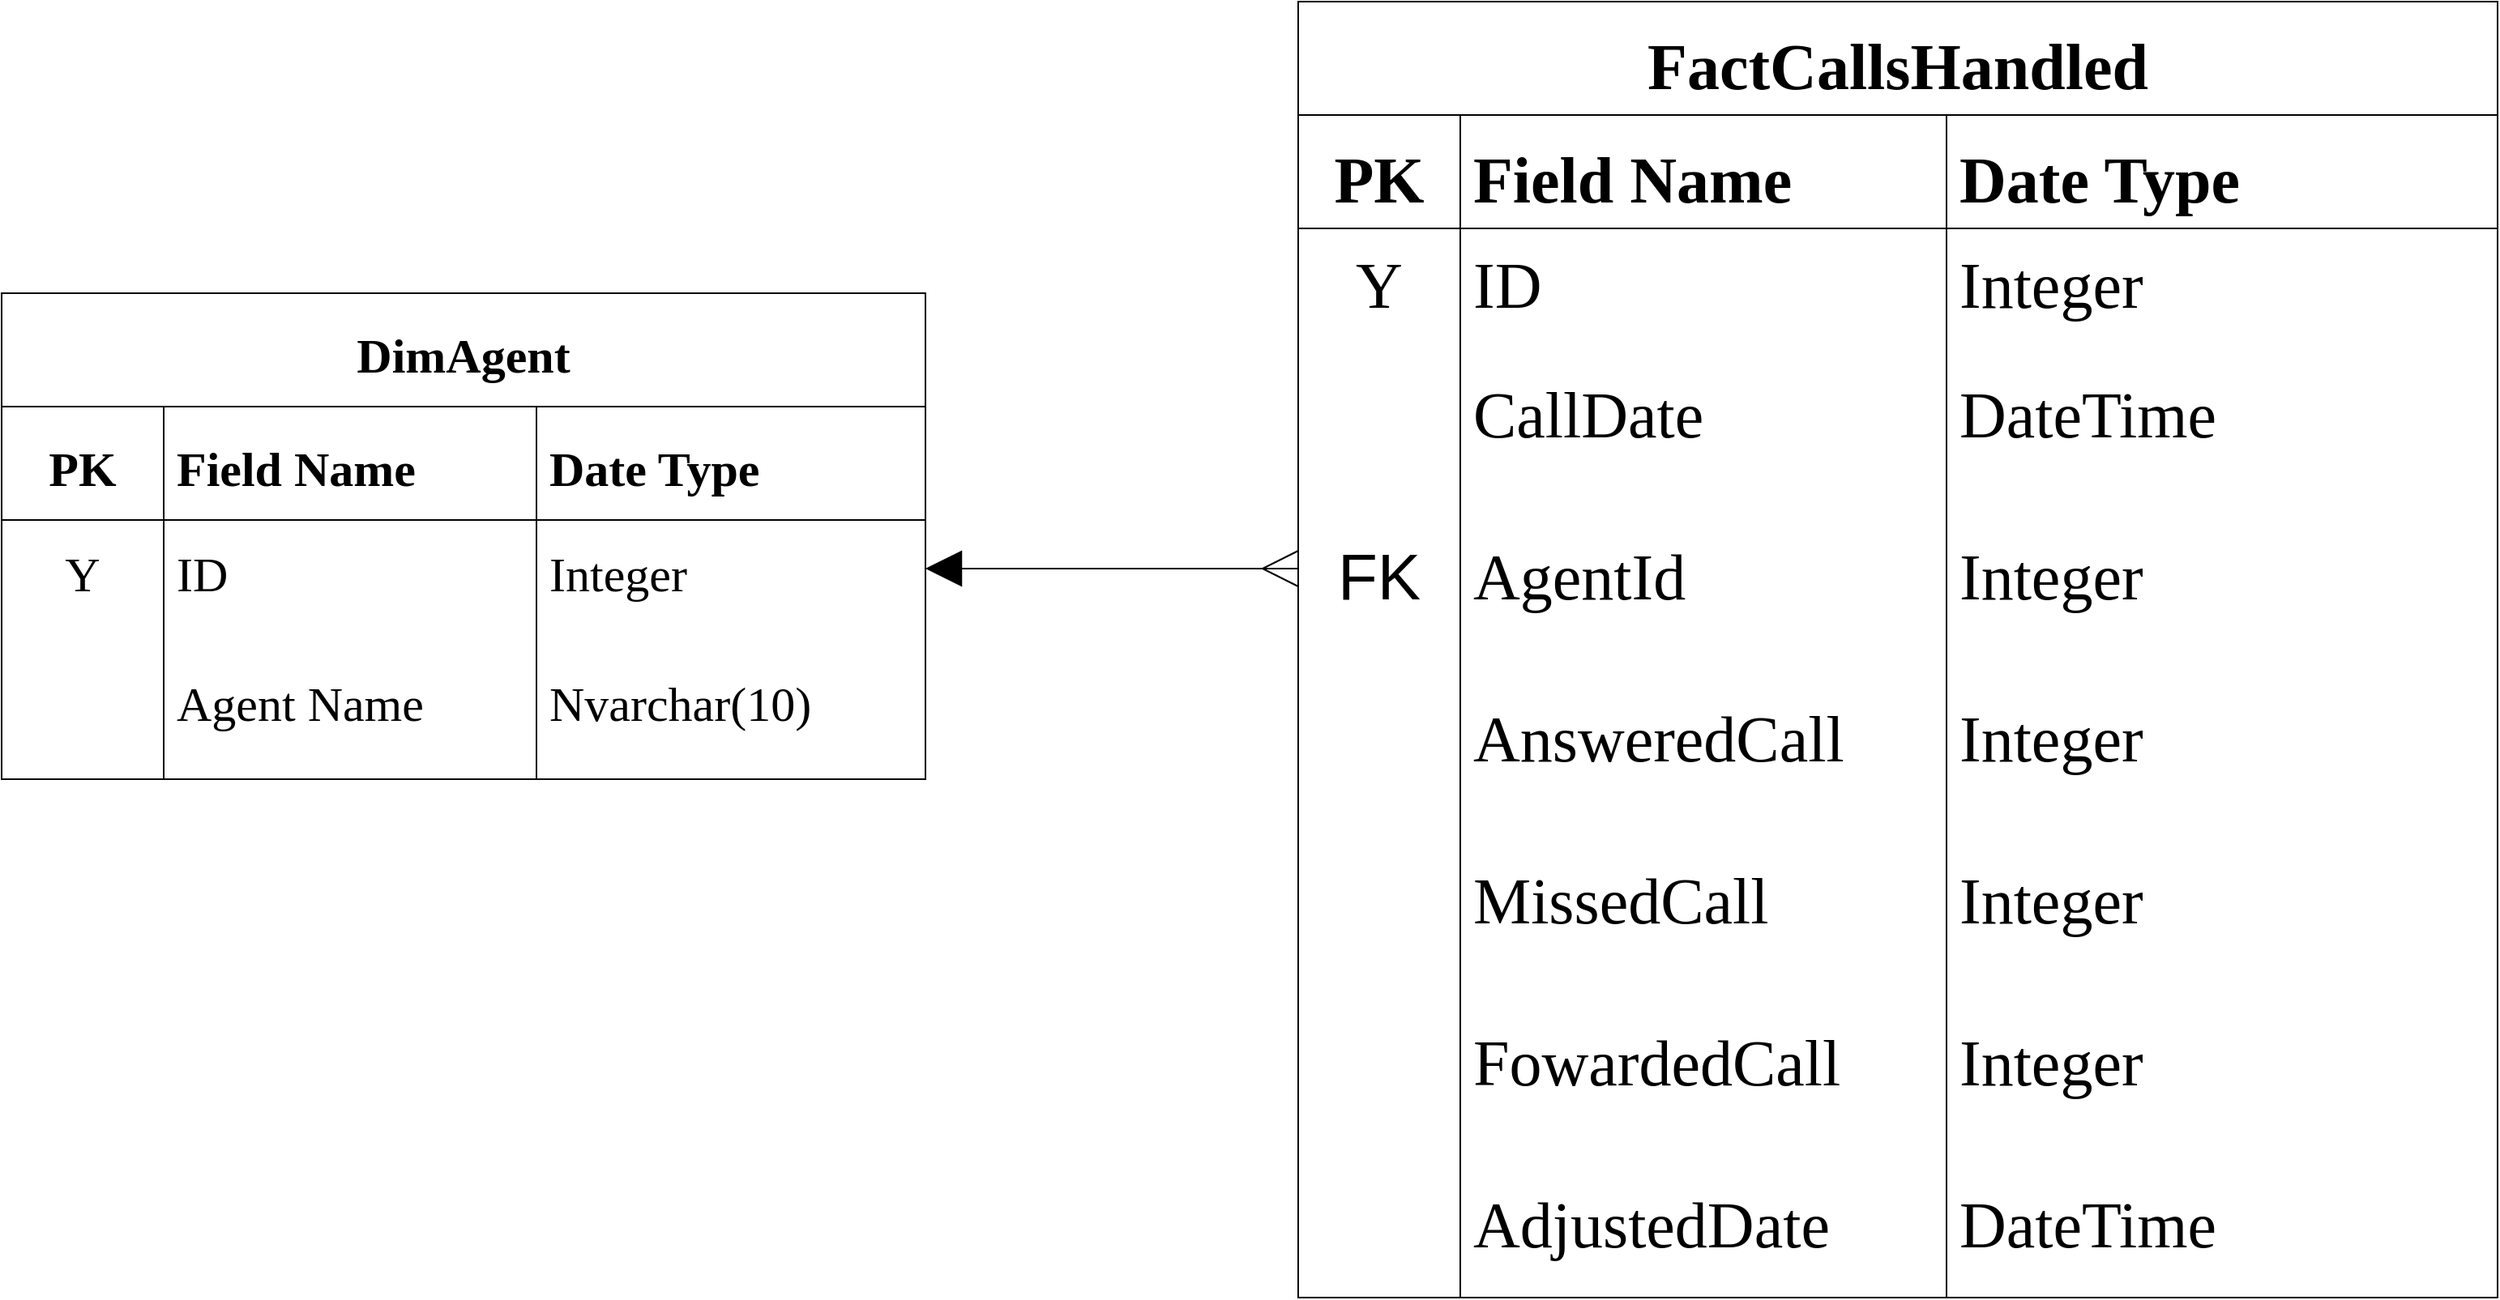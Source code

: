 <mxfile version="19.0.3" type="device"><diagram id="vTxnyNPufEYCzJfIzlVs" name="Page-1"><mxGraphModel dx="2031" dy="1224" grid="1" gridSize="10" guides="1" tooltips="1" connect="1" arrows="1" fold="1" page="1" pageScale="1" pageWidth="1654" pageHeight="1169" math="0" shadow="0"><root><mxCell id="0"/><mxCell id="1" parent="0"/><mxCell id="7ptINbVu_2aih-rLeVh5-1" value="DimAgent" style="shape=table;startSize=70;container=1;collapsible=1;childLayout=tableLayout;fixedRows=1;rowLines=0;fontStyle=1;align=center;resizeLast=1;fontSize=30;fontFamily=Verdana;" vertex="1" parent="1"><mxGeometry x="40" y="270" width="570" height="300" as="geometry"/></mxCell><mxCell id="7ptINbVu_2aih-rLeVh5-2" value="" style="shape=tableRow;horizontal=0;startSize=0;swimlaneHead=0;swimlaneBody=0;fillColor=none;collapsible=0;dropTarget=0;points=[[0,0.5],[1,0.5]];portConstraint=eastwest;top=0;left=0;right=0;bottom=1;" vertex="1" parent="7ptINbVu_2aih-rLeVh5-1"><mxGeometry y="70" width="570" height="70" as="geometry"/></mxCell><mxCell id="7ptINbVu_2aih-rLeVh5-3" value="PK" style="shape=partialRectangle;connectable=0;fillColor=none;top=0;left=0;bottom=0;right=0;fontStyle=1;overflow=hidden;fontSize=30;fontFamily=Verdana;" vertex="1" parent="7ptINbVu_2aih-rLeVh5-2"><mxGeometry width="100" height="70" as="geometry"><mxRectangle width="100" height="70" as="alternateBounds"/></mxGeometry></mxCell><mxCell id="7ptINbVu_2aih-rLeVh5-4" value="Field Name" style="shape=partialRectangle;connectable=0;fillColor=none;top=0;left=0;bottom=0;right=0;align=left;spacingLeft=6;fontStyle=1;overflow=hidden;fontSize=30;fontFamily=Verdana;" vertex="1" parent="7ptINbVu_2aih-rLeVh5-2"><mxGeometry x="100" width="230" height="70" as="geometry"><mxRectangle width="230" height="70" as="alternateBounds"/></mxGeometry></mxCell><mxCell id="7ptINbVu_2aih-rLeVh5-30" value="Date Type" style="shape=partialRectangle;connectable=0;fillColor=none;top=0;left=0;bottom=0;right=0;align=left;spacingLeft=6;fontStyle=1;overflow=hidden;fontSize=30;fontFamily=Verdana;" vertex="1" parent="7ptINbVu_2aih-rLeVh5-2"><mxGeometry x="330" width="240" height="70" as="geometry"><mxRectangle width="240" height="70" as="alternateBounds"/></mxGeometry></mxCell><mxCell id="7ptINbVu_2aih-rLeVh5-5" value="" style="shape=tableRow;horizontal=0;startSize=0;swimlaneHead=0;swimlaneBody=0;fillColor=none;collapsible=0;dropTarget=0;points=[[0,0.5],[1,0.5]];portConstraint=eastwest;top=0;left=0;right=0;bottom=0;" vertex="1" parent="7ptINbVu_2aih-rLeVh5-1"><mxGeometry y="140" width="570" height="60" as="geometry"/></mxCell><mxCell id="7ptINbVu_2aih-rLeVh5-6" value="Y" style="shape=partialRectangle;connectable=0;fillColor=none;top=0;left=0;bottom=0;right=0;editable=1;overflow=hidden;fontSize=30;fontFamily=Verdana;" vertex="1" parent="7ptINbVu_2aih-rLeVh5-5"><mxGeometry width="100" height="60" as="geometry"><mxRectangle width="100" height="60" as="alternateBounds"/></mxGeometry></mxCell><mxCell id="7ptINbVu_2aih-rLeVh5-7" value="ID " style="shape=partialRectangle;connectable=0;fillColor=none;top=0;left=0;bottom=0;right=0;align=left;spacingLeft=6;overflow=hidden;fontSize=30;fontFamily=Verdana;" vertex="1" parent="7ptINbVu_2aih-rLeVh5-5"><mxGeometry x="100" width="230" height="60" as="geometry"><mxRectangle width="230" height="60" as="alternateBounds"/></mxGeometry></mxCell><mxCell id="7ptINbVu_2aih-rLeVh5-31" value="Integer" style="shape=partialRectangle;connectable=0;fillColor=none;top=0;left=0;bottom=0;right=0;align=left;spacingLeft=6;overflow=hidden;fontSize=30;fontFamily=Verdana;" vertex="1" parent="7ptINbVu_2aih-rLeVh5-5"><mxGeometry x="330" width="240" height="60" as="geometry"><mxRectangle width="240" height="60" as="alternateBounds"/></mxGeometry></mxCell><mxCell id="7ptINbVu_2aih-rLeVh5-8" value="" style="shape=tableRow;horizontal=0;startSize=0;swimlaneHead=0;swimlaneBody=0;fillColor=none;collapsible=0;dropTarget=0;points=[[0,0.5],[1,0.5]];portConstraint=eastwest;top=0;left=0;right=0;bottom=0;" vertex="1" parent="7ptINbVu_2aih-rLeVh5-1"><mxGeometry y="200" width="570" height="100" as="geometry"/></mxCell><mxCell id="7ptINbVu_2aih-rLeVh5-9" value="" style="shape=partialRectangle;connectable=0;fillColor=none;top=0;left=0;bottom=0;right=0;editable=1;overflow=hidden;fontSize=30;" vertex="1" parent="7ptINbVu_2aih-rLeVh5-8"><mxGeometry width="100" height="100" as="geometry"><mxRectangle width="100" height="100" as="alternateBounds"/></mxGeometry></mxCell><mxCell id="7ptINbVu_2aih-rLeVh5-10" value="Agent Name" style="shape=partialRectangle;connectable=0;fillColor=none;top=0;left=0;bottom=0;right=0;align=left;spacingLeft=6;overflow=hidden;fontSize=30;fontFamily=Verdana;" vertex="1" parent="7ptINbVu_2aih-rLeVh5-8"><mxGeometry x="100" width="230" height="100" as="geometry"><mxRectangle width="230" height="100" as="alternateBounds"/></mxGeometry></mxCell><mxCell id="7ptINbVu_2aih-rLeVh5-32" value="Nvarchar(10)" style="shape=partialRectangle;connectable=0;fillColor=none;top=0;left=0;bottom=0;right=0;align=left;spacingLeft=6;overflow=hidden;fontSize=30;fontFamily=Verdana;" vertex="1" parent="7ptINbVu_2aih-rLeVh5-8"><mxGeometry x="330" width="240" height="100" as="geometry"><mxRectangle width="240" height="100" as="alternateBounds"/></mxGeometry></mxCell><mxCell id="7ptINbVu_2aih-rLeVh5-47" value="FactCallsHandled" style="shape=table;startSize=70;container=1;collapsible=1;childLayout=tableLayout;fixedRows=1;rowLines=0;fontStyle=1;align=center;resizeLast=1;fontSize=40;fontFamily=Verdana;" vertex="1" parent="1"><mxGeometry x="840" y="90" width="740" height="800" as="geometry"/></mxCell><mxCell id="7ptINbVu_2aih-rLeVh5-48" value="" style="shape=tableRow;horizontal=0;startSize=0;swimlaneHead=0;swimlaneBody=0;fillColor=none;collapsible=0;dropTarget=0;points=[[0,0.5],[1,0.5]];portConstraint=eastwest;top=0;left=0;right=0;bottom=1;" vertex="1" parent="7ptINbVu_2aih-rLeVh5-47"><mxGeometry y="70" width="740" height="70" as="geometry"/></mxCell><mxCell id="7ptINbVu_2aih-rLeVh5-49" value="PK" style="shape=partialRectangle;connectable=0;fillColor=none;top=0;left=0;bottom=0;right=0;fontStyle=1;overflow=hidden;fontSize=40;fontFamily=Verdana;" vertex="1" parent="7ptINbVu_2aih-rLeVh5-48"><mxGeometry width="100" height="70" as="geometry"><mxRectangle width="100" height="70" as="alternateBounds"/></mxGeometry></mxCell><mxCell id="7ptINbVu_2aih-rLeVh5-50" value="Field Name" style="shape=partialRectangle;connectable=0;fillColor=none;top=0;left=0;bottom=0;right=0;align=left;spacingLeft=6;fontStyle=1;overflow=hidden;fontSize=40;fontFamily=Verdana;" vertex="1" parent="7ptINbVu_2aih-rLeVh5-48"><mxGeometry x="100" width="300" height="70" as="geometry"><mxRectangle width="300" height="70" as="alternateBounds"/></mxGeometry></mxCell><mxCell id="7ptINbVu_2aih-rLeVh5-51" value="Date Type" style="shape=partialRectangle;connectable=0;fillColor=none;top=0;left=0;bottom=0;right=0;align=left;spacingLeft=6;fontStyle=1;overflow=hidden;fontSize=40;fontFamily=Verdana;" vertex="1" parent="7ptINbVu_2aih-rLeVh5-48"><mxGeometry x="400" width="340" height="70" as="geometry"><mxRectangle width="340" height="70" as="alternateBounds"/></mxGeometry></mxCell><mxCell id="7ptINbVu_2aih-rLeVh5-52" value="" style="shape=tableRow;horizontal=0;startSize=0;swimlaneHead=0;swimlaneBody=0;fillColor=none;collapsible=0;dropTarget=0;points=[[0,0.5],[1,0.5]];portConstraint=eastwest;top=0;left=0;right=0;bottom=0;" vertex="1" parent="7ptINbVu_2aih-rLeVh5-47"><mxGeometry y="140" width="740" height="60" as="geometry"/></mxCell><mxCell id="7ptINbVu_2aih-rLeVh5-53" value="Y" style="shape=partialRectangle;connectable=0;fillColor=none;top=0;left=0;bottom=0;right=0;editable=1;overflow=hidden;fontSize=40;fontFamily=Verdana;" vertex="1" parent="7ptINbVu_2aih-rLeVh5-52"><mxGeometry width="100" height="60" as="geometry"><mxRectangle width="100" height="60" as="alternateBounds"/></mxGeometry></mxCell><mxCell id="7ptINbVu_2aih-rLeVh5-54" value="ID " style="shape=partialRectangle;connectable=0;fillColor=none;top=0;left=0;bottom=0;right=0;align=left;spacingLeft=6;overflow=hidden;fontSize=40;fontFamily=Verdana;" vertex="1" parent="7ptINbVu_2aih-rLeVh5-52"><mxGeometry x="100" width="300" height="60" as="geometry"><mxRectangle width="300" height="60" as="alternateBounds"/></mxGeometry></mxCell><mxCell id="7ptINbVu_2aih-rLeVh5-55" value="Integer" style="shape=partialRectangle;connectable=0;fillColor=none;top=0;left=0;bottom=0;right=0;align=left;spacingLeft=6;overflow=hidden;fontSize=40;fontFamily=Verdana;" vertex="1" parent="7ptINbVu_2aih-rLeVh5-52"><mxGeometry x="400" width="340" height="60" as="geometry"><mxRectangle width="340" height="60" as="alternateBounds"/></mxGeometry></mxCell><mxCell id="7ptINbVu_2aih-rLeVh5-56" value="" style="shape=tableRow;horizontal=0;startSize=0;swimlaneHead=0;swimlaneBody=0;fillColor=none;collapsible=0;dropTarget=0;points=[[0,0.5],[1,0.5]];portConstraint=eastwest;top=0;left=0;right=0;bottom=0;" vertex="1" parent="7ptINbVu_2aih-rLeVh5-47"><mxGeometry y="200" width="740" height="100" as="geometry"/></mxCell><mxCell id="7ptINbVu_2aih-rLeVh5-57" value="" style="shape=partialRectangle;connectable=0;fillColor=none;top=0;left=0;bottom=0;right=0;editable=1;overflow=hidden;fontSize=40;" vertex="1" parent="7ptINbVu_2aih-rLeVh5-56"><mxGeometry width="100" height="100" as="geometry"><mxRectangle width="100" height="100" as="alternateBounds"/></mxGeometry></mxCell><mxCell id="7ptINbVu_2aih-rLeVh5-58" value="CallDate" style="shape=partialRectangle;connectable=0;fillColor=none;top=0;left=0;bottom=0;right=0;align=left;spacingLeft=6;overflow=hidden;fontSize=40;fontFamily=Verdana;" vertex="1" parent="7ptINbVu_2aih-rLeVh5-56"><mxGeometry x="100" width="300" height="100" as="geometry"><mxRectangle width="300" height="100" as="alternateBounds"/></mxGeometry></mxCell><mxCell id="7ptINbVu_2aih-rLeVh5-59" value="DateTime" style="shape=partialRectangle;connectable=0;fillColor=none;top=0;left=0;bottom=0;right=0;align=left;spacingLeft=6;overflow=hidden;fontSize=40;fontFamily=Verdana;" vertex="1" parent="7ptINbVu_2aih-rLeVh5-56"><mxGeometry x="400" width="340" height="100" as="geometry"><mxRectangle width="340" height="100" as="alternateBounds"/></mxGeometry></mxCell><mxCell id="7ptINbVu_2aih-rLeVh5-73" value="" style="shape=tableRow;horizontal=0;startSize=0;swimlaneHead=0;swimlaneBody=0;fillColor=none;collapsible=0;dropTarget=0;points=[[0,0.5],[1,0.5]];portConstraint=eastwest;top=0;left=0;right=0;bottom=0;" vertex="1" parent="7ptINbVu_2aih-rLeVh5-47"><mxGeometry y="300" width="740" height="100" as="geometry"/></mxCell><mxCell id="7ptINbVu_2aih-rLeVh5-74" value="FK" style="shape=partialRectangle;connectable=0;fillColor=none;top=0;left=0;bottom=0;right=0;editable=1;overflow=hidden;fontSize=40;" vertex="1" parent="7ptINbVu_2aih-rLeVh5-73"><mxGeometry width="100" height="100" as="geometry"><mxRectangle width="100" height="100" as="alternateBounds"/></mxGeometry></mxCell><mxCell id="7ptINbVu_2aih-rLeVh5-75" value="AgentId" style="shape=partialRectangle;connectable=0;fillColor=none;top=0;left=0;bottom=0;right=0;align=left;spacingLeft=6;overflow=hidden;fontSize=40;fontFamily=Verdana;" vertex="1" parent="7ptINbVu_2aih-rLeVh5-73"><mxGeometry x="100" width="300" height="100" as="geometry"><mxRectangle width="300" height="100" as="alternateBounds"/></mxGeometry></mxCell><mxCell id="7ptINbVu_2aih-rLeVh5-76" value="Integer" style="shape=partialRectangle;connectable=0;fillColor=none;top=0;left=0;bottom=0;right=0;align=left;spacingLeft=6;overflow=hidden;fontSize=40;fontFamily=Verdana;" vertex="1" parent="7ptINbVu_2aih-rLeVh5-73"><mxGeometry x="400" width="340" height="100" as="geometry"><mxRectangle width="340" height="100" as="alternateBounds"/></mxGeometry></mxCell><mxCell id="7ptINbVu_2aih-rLeVh5-77" value="" style="shape=tableRow;horizontal=0;startSize=0;swimlaneHead=0;swimlaneBody=0;fillColor=none;collapsible=0;dropTarget=0;points=[[0,0.5],[1,0.5]];portConstraint=eastwest;top=0;left=0;right=0;bottom=0;" vertex="1" parent="7ptINbVu_2aih-rLeVh5-47"><mxGeometry y="400" width="740" height="100" as="geometry"/></mxCell><mxCell id="7ptINbVu_2aih-rLeVh5-78" value="" style="shape=partialRectangle;connectable=0;fillColor=none;top=0;left=0;bottom=0;right=0;editable=1;overflow=hidden;fontSize=40;" vertex="1" parent="7ptINbVu_2aih-rLeVh5-77"><mxGeometry width="100" height="100" as="geometry"><mxRectangle width="100" height="100" as="alternateBounds"/></mxGeometry></mxCell><mxCell id="7ptINbVu_2aih-rLeVh5-79" value="AnsweredCall" style="shape=partialRectangle;connectable=0;fillColor=none;top=0;left=0;bottom=0;right=0;align=left;spacingLeft=6;overflow=hidden;fontSize=40;fontFamily=Verdana;" vertex="1" parent="7ptINbVu_2aih-rLeVh5-77"><mxGeometry x="100" width="300" height="100" as="geometry"><mxRectangle width="300" height="100" as="alternateBounds"/></mxGeometry></mxCell><mxCell id="7ptINbVu_2aih-rLeVh5-80" value="Integer" style="shape=partialRectangle;connectable=0;fillColor=none;top=0;left=0;bottom=0;right=0;align=left;spacingLeft=6;overflow=hidden;fontSize=40;fontFamily=Verdana;" vertex="1" parent="7ptINbVu_2aih-rLeVh5-77"><mxGeometry x="400" width="340" height="100" as="geometry"><mxRectangle width="340" height="100" as="alternateBounds"/></mxGeometry></mxCell><mxCell id="7ptINbVu_2aih-rLeVh5-81" value="" style="shape=tableRow;horizontal=0;startSize=0;swimlaneHead=0;swimlaneBody=0;fillColor=none;collapsible=0;dropTarget=0;points=[[0,0.5],[1,0.5]];portConstraint=eastwest;top=0;left=0;right=0;bottom=0;" vertex="1" parent="7ptINbVu_2aih-rLeVh5-47"><mxGeometry y="500" width="740" height="100" as="geometry"/></mxCell><mxCell id="7ptINbVu_2aih-rLeVh5-82" value="" style="shape=partialRectangle;connectable=0;fillColor=none;top=0;left=0;bottom=0;right=0;editable=1;overflow=hidden;fontSize=40;" vertex="1" parent="7ptINbVu_2aih-rLeVh5-81"><mxGeometry width="100" height="100" as="geometry"><mxRectangle width="100" height="100" as="alternateBounds"/></mxGeometry></mxCell><mxCell id="7ptINbVu_2aih-rLeVh5-83" value="MissedCall" style="shape=partialRectangle;connectable=0;fillColor=none;top=0;left=0;bottom=0;right=0;align=left;spacingLeft=6;overflow=hidden;fontSize=40;fontFamily=Verdana;" vertex="1" parent="7ptINbVu_2aih-rLeVh5-81"><mxGeometry x="100" width="300" height="100" as="geometry"><mxRectangle width="300" height="100" as="alternateBounds"/></mxGeometry></mxCell><mxCell id="7ptINbVu_2aih-rLeVh5-84" value="Integer" style="shape=partialRectangle;connectable=0;fillColor=none;top=0;left=0;bottom=0;right=0;align=left;spacingLeft=6;overflow=hidden;fontSize=40;fontFamily=Verdana;" vertex="1" parent="7ptINbVu_2aih-rLeVh5-81"><mxGeometry x="400" width="340" height="100" as="geometry"><mxRectangle width="340" height="100" as="alternateBounds"/></mxGeometry></mxCell><mxCell id="7ptINbVu_2aih-rLeVh5-85" value="" style="shape=tableRow;horizontal=0;startSize=0;swimlaneHead=0;swimlaneBody=0;fillColor=none;collapsible=0;dropTarget=0;points=[[0,0.5],[1,0.5]];portConstraint=eastwest;top=0;left=0;right=0;bottom=0;" vertex="1" parent="7ptINbVu_2aih-rLeVh5-47"><mxGeometry y="600" width="740" height="100" as="geometry"/></mxCell><mxCell id="7ptINbVu_2aih-rLeVh5-86" value="" style="shape=partialRectangle;connectable=0;fillColor=none;top=0;left=0;bottom=0;right=0;editable=1;overflow=hidden;fontSize=40;" vertex="1" parent="7ptINbVu_2aih-rLeVh5-85"><mxGeometry width="100" height="100" as="geometry"><mxRectangle width="100" height="100" as="alternateBounds"/></mxGeometry></mxCell><mxCell id="7ptINbVu_2aih-rLeVh5-87" value="FowardedCall" style="shape=partialRectangle;connectable=0;fillColor=none;top=0;left=0;bottom=0;right=0;align=left;spacingLeft=6;overflow=hidden;fontSize=40;fontFamily=Verdana;" vertex="1" parent="7ptINbVu_2aih-rLeVh5-85"><mxGeometry x="100" width="300" height="100" as="geometry"><mxRectangle width="300" height="100" as="alternateBounds"/></mxGeometry></mxCell><mxCell id="7ptINbVu_2aih-rLeVh5-88" value="Integer" style="shape=partialRectangle;connectable=0;fillColor=none;top=0;left=0;bottom=0;right=0;align=left;spacingLeft=6;overflow=hidden;fontSize=40;fontFamily=Verdana;" vertex="1" parent="7ptINbVu_2aih-rLeVh5-85"><mxGeometry x="400" width="340" height="100" as="geometry"><mxRectangle width="340" height="100" as="alternateBounds"/></mxGeometry></mxCell><mxCell id="7ptINbVu_2aih-rLeVh5-89" value="" style="shape=tableRow;horizontal=0;startSize=0;swimlaneHead=0;swimlaneBody=0;fillColor=none;collapsible=0;dropTarget=0;points=[[0,0.5],[1,0.5]];portConstraint=eastwest;top=0;left=0;right=0;bottom=0;" vertex="1" parent="7ptINbVu_2aih-rLeVh5-47"><mxGeometry y="700" width="740" height="100" as="geometry"/></mxCell><mxCell id="7ptINbVu_2aih-rLeVh5-90" value="" style="shape=partialRectangle;connectable=0;fillColor=none;top=0;left=0;bottom=0;right=0;editable=1;overflow=hidden;fontSize=40;" vertex="1" parent="7ptINbVu_2aih-rLeVh5-89"><mxGeometry width="100" height="100" as="geometry"><mxRectangle width="100" height="100" as="alternateBounds"/></mxGeometry></mxCell><mxCell id="7ptINbVu_2aih-rLeVh5-91" value="AdjustedDate" style="shape=partialRectangle;connectable=0;fillColor=none;top=0;left=0;bottom=0;right=0;align=left;spacingLeft=6;overflow=hidden;fontSize=40;fontFamily=Verdana;" vertex="1" parent="7ptINbVu_2aih-rLeVh5-89"><mxGeometry x="100" width="300" height="100" as="geometry"><mxRectangle width="300" height="100" as="alternateBounds"/></mxGeometry></mxCell><mxCell id="7ptINbVu_2aih-rLeVh5-92" value="DateTime" style="shape=partialRectangle;connectable=0;fillColor=none;top=0;left=0;bottom=0;right=0;align=left;spacingLeft=6;overflow=hidden;fontSize=40;fontFamily=Verdana;" vertex="1" parent="7ptINbVu_2aih-rLeVh5-89"><mxGeometry x="400" width="340" height="100" as="geometry"><mxRectangle width="340" height="100" as="alternateBounds"/></mxGeometry></mxCell><mxCell id="7ptINbVu_2aih-rLeVh5-94" value="" style="endArrow=block;html=1;fontFamily=Verdana;fontSize=30;targetPerimeterSpacing=20;strokeColor=#000000;entryX=1;entryY=0.5;entryDx=0;entryDy=0;exitX=0;exitY=0.5;exitDx=0;exitDy=0;edgeStyle=orthogonalEdgeStyle;startArrow=ERmany;startFill=0;endFill=1;sourcePerimeterSpacing=20;rounded=1;endSize=20;startSize=20;" edge="1" parent="1" source="7ptINbVu_2aih-rLeVh5-73" target="7ptINbVu_2aih-rLeVh5-5"><mxGeometry width="50" height="50" relative="1" as="geometry"><mxPoint x="620" y="630" as="sourcePoint"/><mxPoint x="670" y="580" as="targetPoint"/></mxGeometry></mxCell></root></mxGraphModel></diagram></mxfile>